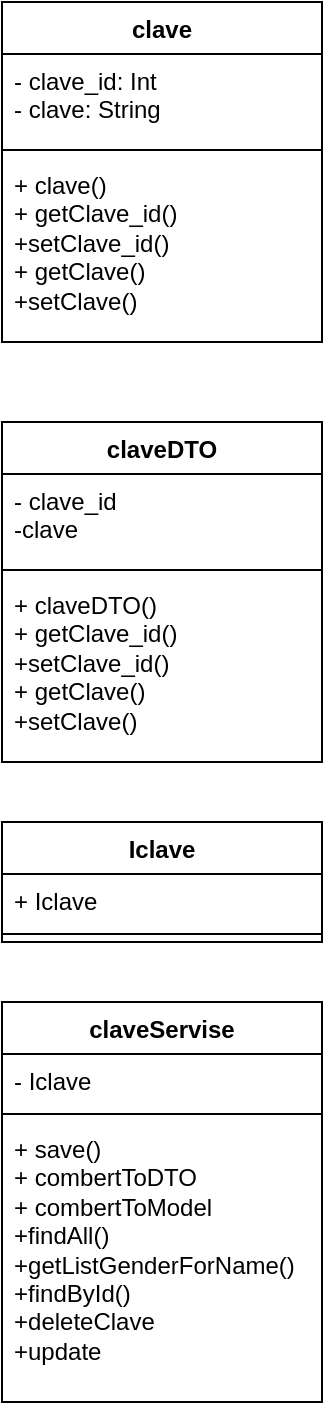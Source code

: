 <mxfile version="26.2.14">
  <diagram name="Página-1" id="61cno_9xi3_DwKhLBKy6">
    <mxGraphModel dx="1420" dy="673" grid="1" gridSize="10" guides="1" tooltips="1" connect="1" arrows="1" fold="1" page="1" pageScale="1" pageWidth="827" pageHeight="1169" math="0" shadow="0">
      <root>
        <mxCell id="0" />
        <mxCell id="1" parent="0" />
        <mxCell id="192SQeEBfxV0ETZS7oYz-1" value="clave" style="swimlane;fontStyle=1;align=center;verticalAlign=top;childLayout=stackLayout;horizontal=1;startSize=26;horizontalStack=0;resizeParent=1;resizeParentMax=0;resizeLast=0;collapsible=1;marginBottom=0;whiteSpace=wrap;html=1;" vertex="1" parent="1">
          <mxGeometry x="120" y="40" width="160" height="170" as="geometry" />
        </mxCell>
        <mxCell id="192SQeEBfxV0ETZS7oYz-2" value="- clave_id: Int&lt;div&gt;- clave: String&lt;/div&gt;" style="text;strokeColor=none;fillColor=none;align=left;verticalAlign=top;spacingLeft=4;spacingRight=4;overflow=hidden;rotatable=0;points=[[0,0.5],[1,0.5]];portConstraint=eastwest;whiteSpace=wrap;html=1;" vertex="1" parent="192SQeEBfxV0ETZS7oYz-1">
          <mxGeometry y="26" width="160" height="44" as="geometry" />
        </mxCell>
        <mxCell id="192SQeEBfxV0ETZS7oYz-3" value="" style="line;strokeWidth=1;fillColor=none;align=left;verticalAlign=middle;spacingTop=-1;spacingLeft=3;spacingRight=3;rotatable=0;labelPosition=right;points=[];portConstraint=eastwest;strokeColor=inherit;" vertex="1" parent="192SQeEBfxV0ETZS7oYz-1">
          <mxGeometry y="70" width="160" height="8" as="geometry" />
        </mxCell>
        <mxCell id="192SQeEBfxV0ETZS7oYz-4" value="+ clave()&lt;div&gt;&lt;div&gt;+ getClave_id()&lt;/div&gt;&lt;div&gt;+setClave_id()&lt;/div&gt;&lt;div&gt;+ getClave()&lt;/div&gt;&lt;div&gt;+setClave()&lt;/div&gt;&lt;/div&gt;" style="text;strokeColor=none;fillColor=none;align=left;verticalAlign=top;spacingLeft=4;spacingRight=4;overflow=hidden;rotatable=0;points=[[0,0.5],[1,0.5]];portConstraint=eastwest;whiteSpace=wrap;html=1;" vertex="1" parent="192SQeEBfxV0ETZS7oYz-1">
          <mxGeometry y="78" width="160" height="92" as="geometry" />
        </mxCell>
        <mxCell id="192SQeEBfxV0ETZS7oYz-5" value="claveDTO" style="swimlane;fontStyle=1;align=center;verticalAlign=top;childLayout=stackLayout;horizontal=1;startSize=26;horizontalStack=0;resizeParent=1;resizeParentMax=0;resizeLast=0;collapsible=1;marginBottom=0;whiteSpace=wrap;html=1;" vertex="1" parent="1">
          <mxGeometry x="120" y="250" width="160" height="170" as="geometry" />
        </mxCell>
        <mxCell id="192SQeEBfxV0ETZS7oYz-6" value="- clave_id&lt;div&gt;-clave&lt;/div&gt;" style="text;strokeColor=none;fillColor=none;align=left;verticalAlign=top;spacingLeft=4;spacingRight=4;overflow=hidden;rotatable=0;points=[[0,0.5],[1,0.5]];portConstraint=eastwest;whiteSpace=wrap;html=1;" vertex="1" parent="192SQeEBfxV0ETZS7oYz-5">
          <mxGeometry y="26" width="160" height="44" as="geometry" />
        </mxCell>
        <mxCell id="192SQeEBfxV0ETZS7oYz-7" value="" style="line;strokeWidth=1;fillColor=none;align=left;verticalAlign=middle;spacingTop=-1;spacingLeft=3;spacingRight=3;rotatable=0;labelPosition=right;points=[];portConstraint=eastwest;strokeColor=inherit;" vertex="1" parent="192SQeEBfxV0ETZS7oYz-5">
          <mxGeometry y="70" width="160" height="8" as="geometry" />
        </mxCell>
        <mxCell id="192SQeEBfxV0ETZS7oYz-8" value="+ claveDTO()&lt;div&gt;&lt;div&gt;+ getClave_id()&lt;/div&gt;&lt;div&gt;+setClave_id()&lt;/div&gt;&lt;div&gt;+ getClave()&lt;/div&gt;&lt;div&gt;+setClave()&lt;/div&gt;&lt;/div&gt;" style="text;strokeColor=none;fillColor=none;align=left;verticalAlign=top;spacingLeft=4;spacingRight=4;overflow=hidden;rotatable=0;points=[[0,0.5],[1,0.5]];portConstraint=eastwest;whiteSpace=wrap;html=1;" vertex="1" parent="192SQeEBfxV0ETZS7oYz-5">
          <mxGeometry y="78" width="160" height="92" as="geometry" />
        </mxCell>
        <mxCell id="192SQeEBfxV0ETZS7oYz-9" value="claveServise" style="swimlane;fontStyle=1;align=center;verticalAlign=top;childLayout=stackLayout;horizontal=1;startSize=26;horizontalStack=0;resizeParent=1;resizeParentMax=0;resizeLast=0;collapsible=1;marginBottom=0;whiteSpace=wrap;html=1;" vertex="1" parent="1">
          <mxGeometry x="120" y="540" width="160" height="200" as="geometry" />
        </mxCell>
        <mxCell id="192SQeEBfxV0ETZS7oYz-10" value="- Iclave" style="text;strokeColor=none;fillColor=none;align=left;verticalAlign=top;spacingLeft=4;spacingRight=4;overflow=hidden;rotatable=0;points=[[0,0.5],[1,0.5]];portConstraint=eastwest;whiteSpace=wrap;html=1;" vertex="1" parent="192SQeEBfxV0ETZS7oYz-9">
          <mxGeometry y="26" width="160" height="26" as="geometry" />
        </mxCell>
        <mxCell id="192SQeEBfxV0ETZS7oYz-11" value="" style="line;strokeWidth=1;fillColor=none;align=left;verticalAlign=middle;spacingTop=-1;spacingLeft=3;spacingRight=3;rotatable=0;labelPosition=right;points=[];portConstraint=eastwest;strokeColor=inherit;" vertex="1" parent="192SQeEBfxV0ETZS7oYz-9">
          <mxGeometry y="52" width="160" height="8" as="geometry" />
        </mxCell>
        <mxCell id="192SQeEBfxV0ETZS7oYz-12" value="&lt;div&gt;&lt;span style=&quot;background-color: transparent; color: light-dark(rgb(0, 0, 0), rgb(255, 255, 255));&quot;&gt;+ save()&lt;/span&gt;&lt;/div&gt;&lt;div&gt;+&amp;nbsp;&lt;span style=&quot;background-color: transparent; color: light-dark(rgb(0, 0, 0), rgb(255, 255, 255));&quot;&gt;combertTo&lt;/span&gt;&lt;span style=&quot;background-color: transparent; color: light-dark(rgb(0, 0, 0), rgb(255, 255, 255));&quot;&gt;DTO&lt;/span&gt;&lt;/div&gt;&lt;div&gt;+&amp;nbsp;&lt;span style=&quot;background-color: transparent; color: light-dark(rgb(0, 0, 0), rgb(255, 255, 255));&quot;&gt;combertToModel&lt;/span&gt;&lt;/div&gt;&lt;div&gt;&lt;span style=&quot;background-color: transparent; color: light-dark(rgb(0, 0, 0), rgb(255, 255, 255));&quot;&gt;+&lt;/span&gt;&lt;span style=&quot;background-color: transparent; font-size: 12px;&quot;&gt;findAll()&lt;/span&gt;&lt;/div&gt;&lt;div&gt;&lt;span style=&quot;background-color: transparent; font-size: 12px;&quot;&gt;+&lt;/span&gt;&lt;span style=&quot;background-color: transparent; font-size: 12px;&quot;&gt;getListGenderForName()&lt;/span&gt;&lt;/div&gt;&lt;div&gt;&lt;span style=&quot;background-color: transparent; font-size: 12px;&quot;&gt;+&lt;/span&gt;&lt;span style=&quot;background-color: transparent; font-size: 12px;&quot;&gt;findById()&lt;/span&gt;&lt;/div&gt;&lt;div&gt;&lt;span style=&quot;background-color: transparent; font-size: 12px;&quot;&gt;+&lt;/span&gt;&lt;span style=&quot;background-color: transparent; font-size: 12px;&quot;&gt;deleteClave&lt;/span&gt;&lt;/div&gt;&lt;div&gt;&lt;span style=&quot;background-color: transparent; font-size: 12px;&quot;&gt;+update&lt;/span&gt;&lt;/div&gt;" style="text;strokeColor=none;fillColor=none;align=left;verticalAlign=top;spacingLeft=4;spacingRight=4;overflow=hidden;rotatable=0;points=[[0,0.5],[1,0.5]];portConstraint=eastwest;whiteSpace=wrap;html=1;" vertex="1" parent="192SQeEBfxV0ETZS7oYz-9">
          <mxGeometry y="60" width="160" height="140" as="geometry" />
        </mxCell>
        <mxCell id="192SQeEBfxV0ETZS7oYz-13" value="Iclave" style="swimlane;fontStyle=1;align=center;verticalAlign=top;childLayout=stackLayout;horizontal=1;startSize=26;horizontalStack=0;resizeParent=1;resizeParentMax=0;resizeLast=0;collapsible=1;marginBottom=0;whiteSpace=wrap;html=1;" vertex="1" parent="1">
          <mxGeometry x="120" y="450" width="160" height="60" as="geometry" />
        </mxCell>
        <mxCell id="192SQeEBfxV0ETZS7oYz-14" value="+ Iclave" style="text;strokeColor=none;fillColor=none;align=left;verticalAlign=top;spacingLeft=4;spacingRight=4;overflow=hidden;rotatable=0;points=[[0,0.5],[1,0.5]];portConstraint=eastwest;whiteSpace=wrap;html=1;" vertex="1" parent="192SQeEBfxV0ETZS7oYz-13">
          <mxGeometry y="26" width="160" height="26" as="geometry" />
        </mxCell>
        <mxCell id="192SQeEBfxV0ETZS7oYz-15" value="" style="line;strokeWidth=1;fillColor=none;align=left;verticalAlign=middle;spacingTop=-1;spacingLeft=3;spacingRight=3;rotatable=0;labelPosition=right;points=[];portConstraint=eastwest;strokeColor=inherit;" vertex="1" parent="192SQeEBfxV0ETZS7oYz-13">
          <mxGeometry y="52" width="160" height="8" as="geometry" />
        </mxCell>
      </root>
    </mxGraphModel>
  </diagram>
</mxfile>
